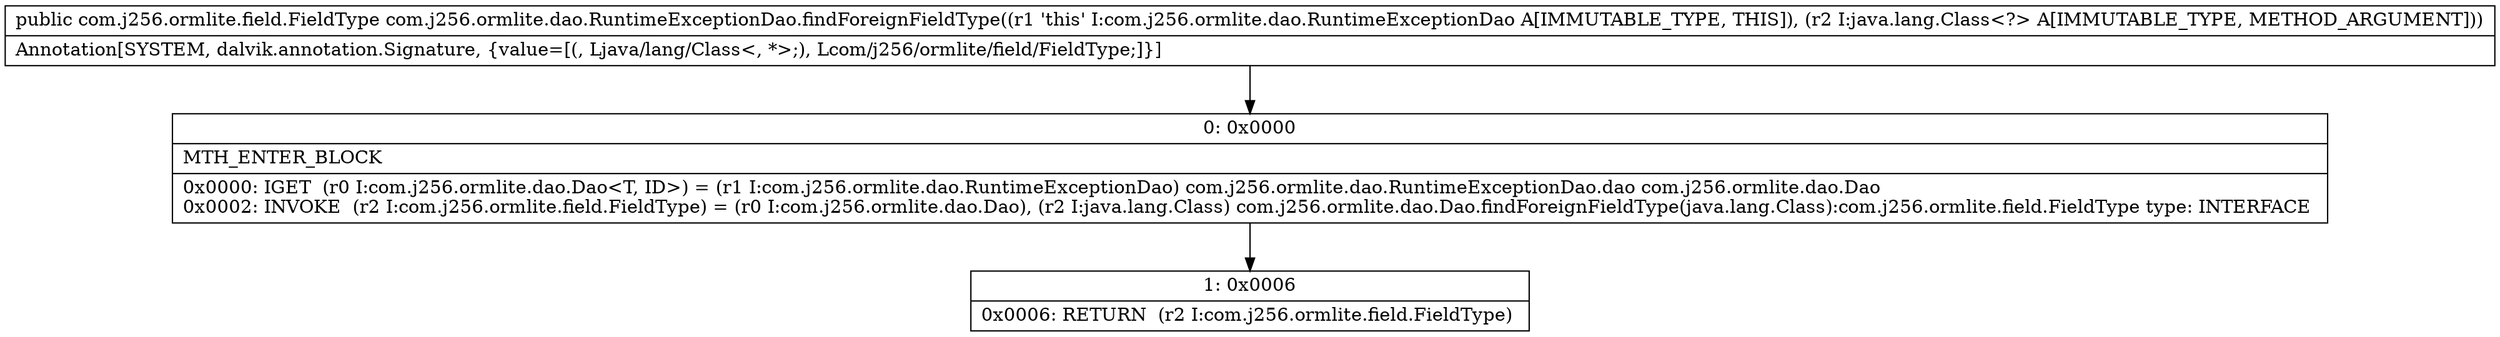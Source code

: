digraph "CFG forcom.j256.ormlite.dao.RuntimeExceptionDao.findForeignFieldType(Ljava\/lang\/Class;)Lcom\/j256\/ormlite\/field\/FieldType;" {
Node_0 [shape=record,label="{0\:\ 0x0000|MTH_ENTER_BLOCK\l|0x0000: IGET  (r0 I:com.j256.ormlite.dao.Dao\<T, ID\>) = (r1 I:com.j256.ormlite.dao.RuntimeExceptionDao) com.j256.ormlite.dao.RuntimeExceptionDao.dao com.j256.ormlite.dao.Dao \l0x0002: INVOKE  (r2 I:com.j256.ormlite.field.FieldType) = (r0 I:com.j256.ormlite.dao.Dao), (r2 I:java.lang.Class) com.j256.ormlite.dao.Dao.findForeignFieldType(java.lang.Class):com.j256.ormlite.field.FieldType type: INTERFACE \l}"];
Node_1 [shape=record,label="{1\:\ 0x0006|0x0006: RETURN  (r2 I:com.j256.ormlite.field.FieldType) \l}"];
MethodNode[shape=record,label="{public com.j256.ormlite.field.FieldType com.j256.ormlite.dao.RuntimeExceptionDao.findForeignFieldType((r1 'this' I:com.j256.ormlite.dao.RuntimeExceptionDao A[IMMUTABLE_TYPE, THIS]), (r2 I:java.lang.Class\<?\> A[IMMUTABLE_TYPE, METHOD_ARGUMENT]))  | Annotation[SYSTEM, dalvik.annotation.Signature, \{value=[(, Ljava\/lang\/Class\<, *\>;), Lcom\/j256\/ormlite\/field\/FieldType;]\}]\l}"];
MethodNode -> Node_0;
Node_0 -> Node_1;
}

